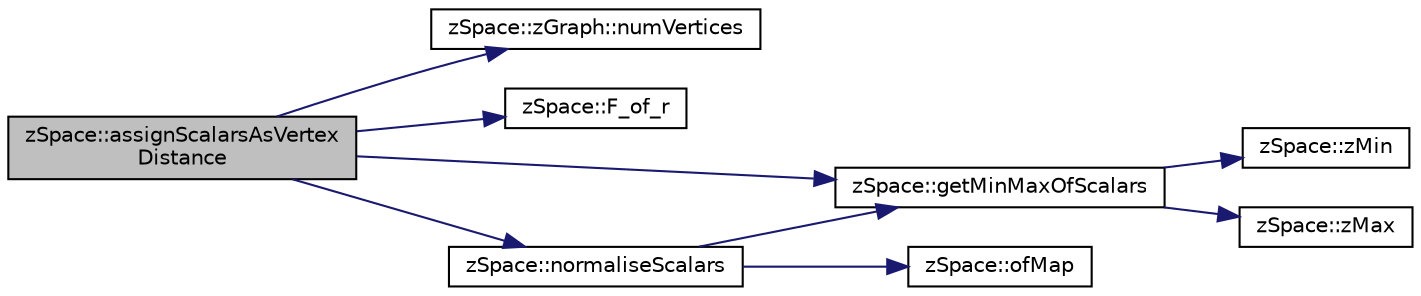 digraph "zSpace::assignScalarsAsVertexDistance"
{
 // LATEX_PDF_SIZE
  edge [fontname="Helvetica",fontsize="10",labelfontname="Helvetica",labelfontsize="10"];
  node [fontname="Helvetica",fontsize="10",shape=record];
  rankdir="LR";
  Node51 [label="zSpace::assignScalarsAsVertex\lDistance",height=0.2,width=0.4,color="black", fillcolor="grey75", style="filled", fontcolor="black",tooltip="This method creates a vertex distance Field from the input graph vertex positions."];
  Node51 -> Node52 [color="midnightblue",fontsize="10",style="solid",fontname="Helvetica"];
  Node52 [label="zSpace::zGraph::numVertices",height=0.2,width=0.4,color="black", fillcolor="white", style="filled",URL="$classz_space_1_1z_graph.html#a32a9a23b93c41033485543e0768e7f6a",tooltip="This method returns the number of vertices in the graph or mesh."];
  Node51 -> Node53 [color="midnightblue",fontsize="10",style="solid",fontname="Helvetica"];
  Node53 [label="zSpace::F_of_r",height=0.2,width=0.4,color="black", fillcolor="white", style="filled",URL="$group__z_field_utilities.html#gae517a8c132412ab539812a48edf9e97c",tooltip="This method computes the distance function."];
  Node51 -> Node54 [color="midnightblue",fontsize="10",style="solid",fontname="Helvetica"];
  Node54 [label="zSpace::getMinMaxOfScalars",height=0.2,width=0.4,color="black", fillcolor="white", style="filled",URL="$group__z_field_utilities.html#ga9ff370b9c2198d7f4a19d3ebbe75529f",tooltip="This method computes the min and max scalar values at the given Scalars buffer."];
  Node54 -> Node55 [color="midnightblue",fontsize="10",style="solid",fontname="Helvetica"];
  Node55 [label="zSpace::zMin",height=0.2,width=0.4,color="black", fillcolor="white", style="filled",URL="$group__z_core_utilities.html#ga2eb6fc5b163e7ebfbc3af744f9dfe8bd",tooltip="This method returns the minimum of the two input values."];
  Node54 -> Node56 [color="midnightblue",fontsize="10",style="solid",fontname="Helvetica"];
  Node56 [label="zSpace::zMax",height=0.2,width=0.4,color="black", fillcolor="white", style="filled",URL="$group__z_core_utilities.html#gacb877a2c4d1cc7223201689ba437d5dd",tooltip="This method returns the maximum of the two input values."];
  Node51 -> Node57 [color="midnightblue",fontsize="10",style="solid",fontname="Helvetica"];
  Node57 [label="zSpace::normaliseScalars",height=0.2,width=0.4,color="black", fillcolor="white", style="filled",URL="$group__z_field_utilities.html#ga524f0acafcab3796882c6cd327564965",tooltip="This method normalises the scalar values at the given field buffer."];
  Node57 -> Node54 [color="midnightblue",fontsize="10",style="solid",fontname="Helvetica"];
  Node57 -> Node58 [color="midnightblue",fontsize="10",style="solid",fontname="Helvetica"];
  Node58 [label="zSpace::ofMap",height=0.2,width=0.4,color="black", fillcolor="white", style="filled",URL="$group__z_core_utilities.html#ga772c31654e2dcf5f5ac0a884f3f9612a",tooltip="This method maps the input value from the input domain to output domain."];
}
